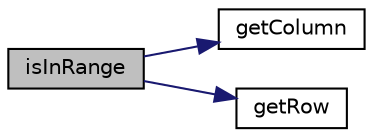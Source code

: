 digraph "isInRange"
{
  edge [fontname="Helvetica",fontsize="10",labelfontname="Helvetica",labelfontsize="10"];
  node [fontname="Helvetica",fontsize="10",shape=record];
  rankdir="LR";
  Node288 [label="isInRange",height=0.2,width=0.4,color="black", fillcolor="grey75", style="filled", fontcolor="black"];
  Node288 -> Node289 [color="midnightblue",fontsize="10",style="solid",fontname="Helvetica"];
  Node289 [label="getColumn",height=0.2,width=0.4,color="black", fillcolor="white", style="filled",URL="$class_p_h_p_excel___cell.html#a6368934d4a94b76943cd6b5bebfcdaf3"];
  Node288 -> Node290 [color="midnightblue",fontsize="10",style="solid",fontname="Helvetica"];
  Node290 [label="getRow",height=0.2,width=0.4,color="black", fillcolor="white", style="filled",URL="$class_p_h_p_excel___cell.html#a632382a60ab0034764c10ee608fb39da"];
}
